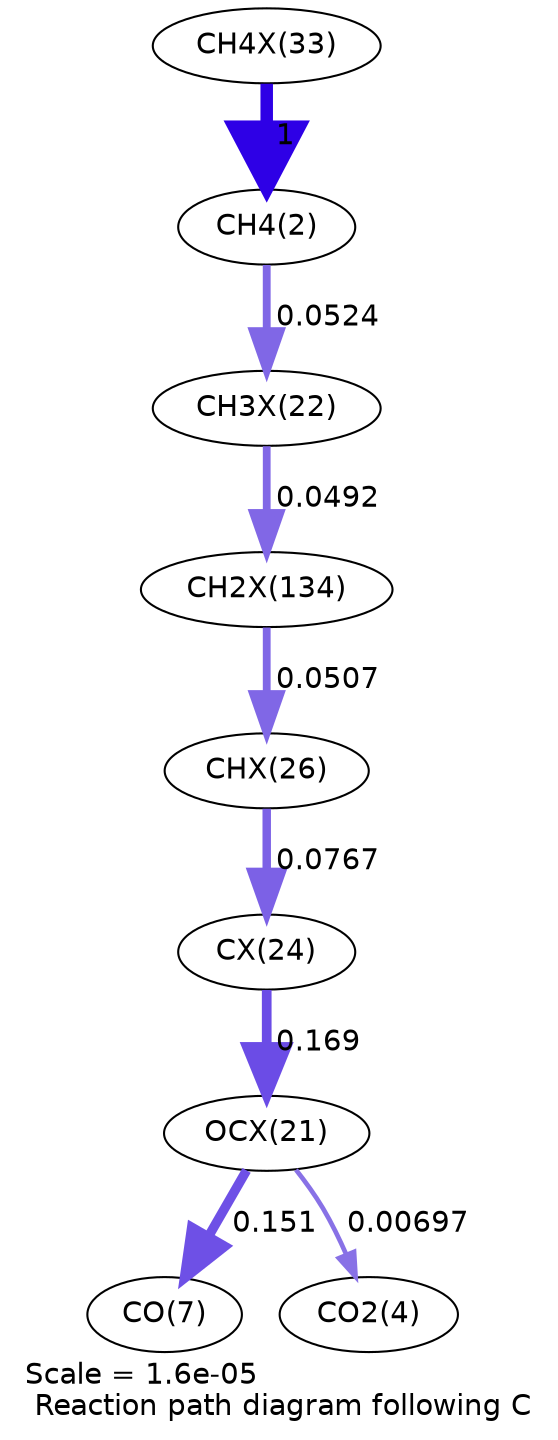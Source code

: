digraph reaction_paths {
center=1;
s31 -> s4[fontname="Helvetica", penwidth=6, arrowsize=3, color="0.7, 1.5, 0.9"
, label=" 1"];
s4 -> s25[fontname="Helvetica", penwidth=3.77, arrowsize=1.89, color="0.7, 0.552, 0.9"
, label=" 0.0524"];
s25 -> s37[fontname="Helvetica", penwidth=3.73, arrowsize=1.86, color="0.7, 0.549, 0.9"
, label=" 0.0492"];
s37 -> s29[fontname="Helvetica", penwidth=3.75, arrowsize=1.87, color="0.7, 0.551, 0.9"
, label=" 0.0507"];
s29 -> s27[fontname="Helvetica", penwidth=4.06, arrowsize=2.03, color="0.7, 0.577, 0.9"
, label=" 0.0767"];
s27 -> s24[fontname="Helvetica", penwidth=4.66, arrowsize=2.33, color="0.7, 0.669, 0.9"
, label=" 0.169"];
s24 -> s9[fontname="Helvetica", penwidth=4.57, arrowsize=2.29, color="0.7, 0.651, 0.9"
, label=" 0.151"];
s24 -> s6[fontname="Helvetica", penwidth=2.25, arrowsize=1.13, color="0.7, 0.507, 0.9"
, label=" 0.00697"];
s4 [ fontname="Helvetica", label="CH4(2)"];
s6 [ fontname="Helvetica", label="CO2(4)"];
s9 [ fontname="Helvetica", label="CO(7)"];
s24 [ fontname="Helvetica", label="OCX(21)"];
s25 [ fontname="Helvetica", label="CH3X(22)"];
s27 [ fontname="Helvetica", label="CX(24)"];
s29 [ fontname="Helvetica", label="CHX(26)"];
s31 [ fontname="Helvetica", label="CH4X(33)"];
s37 [ fontname="Helvetica", label="CH2X(134)"];
 label = "Scale = 1.6e-05\l Reaction path diagram following C";
 fontname = "Helvetica";
}
